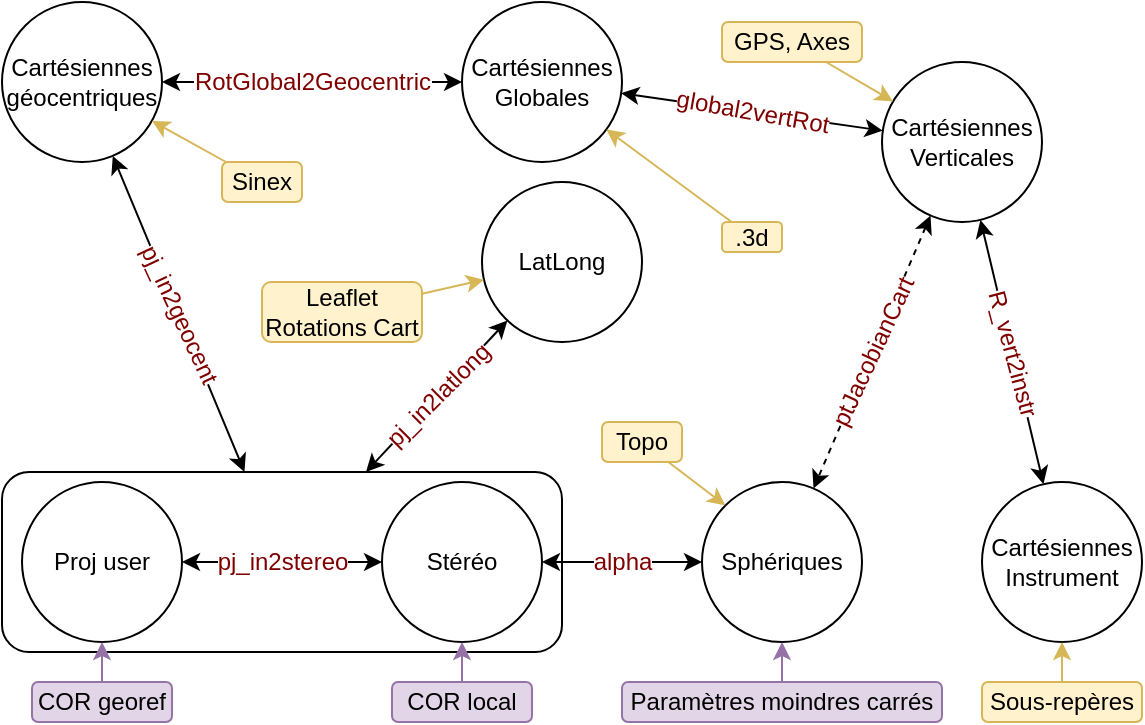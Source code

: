 <mxfile version="20.8.13" type="device"><diagram id="D7F1SAYJZiL9I4XnLufC" name="Page-1"><mxGraphModel dx="1728" dy="894" grid="1" gridSize="10" guides="1" tooltips="1" connect="1" arrows="1" fold="1" page="1" pageScale="1" pageWidth="1100" pageHeight="850" math="0" shadow="0"><root><mxCell id="0"/><mxCell id="1" parent="0"/><mxCell id="nfvefG61zvWexgXLSfSI-121" value="" style="rounded=1;whiteSpace=wrap;html=1;labelBackgroundColor=default;fontSize=12;fontColor=#000000;gradientColor=#ffffff;gradientDirection=west;" parent="1" vertex="1"><mxGeometry x="80" y="375" width="280" height="90" as="geometry"/></mxCell><mxCell id="nfvefG61zvWexgXLSfSI-6" value="Sphériques" style="ellipse;whiteSpace=wrap;html=1;gradientDirection=west;" parent="1" vertex="1"><mxGeometry x="430" y="380" width="80" height="80" as="geometry"/></mxCell><mxCell id="nfvefG61zvWexgXLSfSI-7" value="&lt;div&gt;Stéréo&lt;/div&gt;" style="ellipse;whiteSpace=wrap;html=1;" parent="1" vertex="1"><mxGeometry x="270" y="380" width="80" height="80" as="geometry"/></mxCell><mxCell id="nfvefG61zvWexgXLSfSI-16" value="Proj user" style="ellipse;whiteSpace=wrap;html=1;" parent="1" vertex="1"><mxGeometry x="90" y="380" width="80" height="80" as="geometry"/></mxCell><mxCell id="nfvefG61zvWexgXLSfSI-19" value="Cartésiennes&lt;br&gt;Globales" style="ellipse;whiteSpace=wrap;html=1;" parent="1" vertex="1"><mxGeometry x="310" y="140" width="80" height="80" as="geometry"/></mxCell><mxCell id="nfvefG61zvWexgXLSfSI-20" value="Cartésiennes&lt;br&gt;géocentriques" style="ellipse;whiteSpace=wrap;html=1;" parent="1" vertex="1"><mxGeometry x="80" y="140" width="80" height="80" as="geometry"/></mxCell><mxCell id="nfvefG61zvWexgXLSfSI-23" value="Cartésiennes&lt;div&gt;Verticales&lt;/div&gt;" style="ellipse;whiteSpace=wrap;html=1;" parent="1" vertex="1"><mxGeometry x="520" y="170" width="80" height="80" as="geometry"/></mxCell><mxCell id="nfvefG61zvWexgXLSfSI-24" value="LatLong" style="ellipse;whiteSpace=wrap;html=1;" parent="1" vertex="1"><mxGeometry x="320" y="230" width="80" height="80" as="geometry"/></mxCell><mxCell id="nfvefG61zvWexgXLSfSI-25" value="Cartésiennes&lt;div&gt;Instrument&lt;br&gt;&lt;/div&gt;" style="ellipse;whiteSpace=wrap;html=1;" parent="1" vertex="1"><mxGeometry x="570" y="380" width="80" height="80" as="geometry"/></mxCell><mxCell id="nfvefG61zvWexgXLSfSI-44" value="COR local" style="rounded=1;whiteSpace=wrap;html=1;fillColor=#e1d5e7;strokeColor=#9673a6;" parent="1" vertex="1"><mxGeometry x="275" y="480" width="70" height="20" as="geometry"/></mxCell><mxCell id="nfvefG61zvWexgXLSfSI-42" value="COR georef" style="rounded=1;whiteSpace=wrap;html=1;fillColor=#e1d5e7;strokeColor=#9673a6;" parent="1" vertex="1"><mxGeometry x="95" y="480" width="70" height="20" as="geometry"/></mxCell><mxCell id="nfvefG61zvWexgXLSfSI-46" value="" style="endArrow=classic;html=1;rounded=0;fillColor=#e1d5e7;strokeColor=#9673a6;" parent="1" source="nfvefG61zvWexgXLSfSI-42" target="nfvefG61zvWexgXLSfSI-16" edge="1"><mxGeometry width="50" height="50" relative="1" as="geometry"><mxPoint x="440" y="490" as="sourcePoint"/><mxPoint x="490" y="440" as="targetPoint"/></mxGeometry></mxCell><mxCell id="nfvefG61zvWexgXLSfSI-47" value="" style="endArrow=classic;html=1;rounded=0;fillColor=#e1d5e7;strokeColor=#9673a6;" parent="1" source="nfvefG61zvWexgXLSfSI-44" target="nfvefG61zvWexgXLSfSI-7" edge="1"><mxGeometry width="50" height="50" relative="1" as="geometry"><mxPoint x="130" y="380" as="sourcePoint"/><mxPoint x="300" y="380" as="targetPoint"/></mxGeometry></mxCell><mxCell id="nfvefG61zvWexgXLSfSI-48" value="Paramètres moindres carrés" style="rounded=1;whiteSpace=wrap;html=1;fillColor=#e1d5e7;strokeColor=#9673a6;" parent="1" vertex="1"><mxGeometry x="390" y="480" width="160" height="20" as="geometry"/></mxCell><mxCell id="nfvefG61zvWexgXLSfSI-49" value="" style="endArrow=classic;html=1;rounded=0;fillColor=#e1d5e7;strokeColor=#9673a6;" parent="1" source="nfvefG61zvWexgXLSfSI-48" target="nfvefG61zvWexgXLSfSI-6" edge="1"><mxGeometry width="50" height="50" relative="1" as="geometry"><mxPoint x="870" y="690" as="sourcePoint"/><mxPoint x="564.925" y="588.835" as="targetPoint"/></mxGeometry></mxCell><mxCell id="nfvefG61zvWexgXLSfSI-74" value="&lt;div&gt;Leaflet&lt;/div&gt;Rotations Cart" style="rounded=1;whiteSpace=wrap;html=1;fillColor=#fff2cc;strokeColor=#d6b656;" parent="1" vertex="1"><mxGeometry x="210" y="280" width="80" height="30" as="geometry"/></mxCell><mxCell id="nfvefG61zvWexgXLSfSI-75" value="" style="endArrow=classic;html=1;rounded=0;fillColor=#fff2cc;strokeColor=#d6b656;" parent="1" source="nfvefG61zvWexgXLSfSI-74" target="nfvefG61zvWexgXLSfSI-24" edge="1"><mxGeometry width="50" height="50" relative="1" as="geometry"><mxPoint x="330" y="170" as="sourcePoint"/><mxPoint x="60" y="140" as="targetPoint"/></mxGeometry></mxCell><mxCell id="nfvefG61zvWexgXLSfSI-80" value="Sinex" style="rounded=1;whiteSpace=wrap;html=1;fillColor=#fff2cc;strokeColor=#d6b656;" parent="1" vertex="1"><mxGeometry x="190" y="220" width="40" height="20" as="geometry"/></mxCell><mxCell id="nfvefG61zvWexgXLSfSI-81" value="" style="endArrow=classic;html=1;rounded=0;fillColor=#fff2cc;strokeColor=#d6b656;" parent="1" source="nfvefG61zvWexgXLSfSI-80" target="nfvefG61zvWexgXLSfSI-20" edge="1"><mxGeometry width="50" height="50" relative="1" as="geometry"><mxPoint x="600" y="90" as="sourcePoint"/><mxPoint x="256.855" y="167.376" as="targetPoint"/></mxGeometry></mxCell><mxCell id="nfvefG61zvWexgXLSfSI-82" value="GPS, Axes" style="rounded=1;whiteSpace=wrap;html=1;fillColor=#fff2cc;strokeColor=#d6b656;" parent="1" vertex="1"><mxGeometry x="440" y="150" width="70" height="20" as="geometry"/></mxCell><mxCell id="nfvefG61zvWexgXLSfSI-83" value="" style="endArrow=classic;html=1;rounded=0;fillColor=#fff2cc;strokeColor=#d6b656;" parent="1" source="nfvefG61zvWexgXLSfSI-82" target="nfvefG61zvWexgXLSfSI-23" edge="1"><mxGeometry width="50" height="50" relative="1" as="geometry"><mxPoint x="990" y="180" as="sourcePoint"/><mxPoint x="646.855" y="257.376" as="targetPoint"/></mxGeometry></mxCell><mxCell id="nfvefG61zvWexgXLSfSI-84" value="Topo" style="rounded=1;whiteSpace=wrap;html=1;fillColor=#fff2cc;strokeColor=#d6b656;" parent="1" vertex="1"><mxGeometry x="380" y="350" width="40" height="20" as="geometry"/></mxCell><mxCell id="nfvefG61zvWexgXLSfSI-85" value="" style="endArrow=classic;html=1;rounded=0;fillColor=#fff2cc;strokeColor=#d6b656;entryX=0;entryY=0;entryDx=0;entryDy=0;" parent="1" source="nfvefG61zvWexgXLSfSI-84" target="nfvefG61zvWexgXLSfSI-6" edge="1"><mxGeometry width="50" height="50" relative="1" as="geometry"><mxPoint x="780" y="310" as="sourcePoint"/><mxPoint x="436.855" y="387.376" as="targetPoint"/></mxGeometry></mxCell><mxCell id="nfvefG61zvWexgXLSfSI-86" value="Sous-repères" style="rounded=1;whiteSpace=wrap;html=1;fillColor=#fff2cc;strokeColor=#d6b656;" parent="1" vertex="1"><mxGeometry x="570" y="480" width="80" height="20" as="geometry"/></mxCell><mxCell id="nfvefG61zvWexgXLSfSI-87" value="" style="endArrow=classic;html=1;rounded=0;fillColor=#fff2cc;strokeColor=#d6b656;startArrow=none;" parent="1" source="nfvefG61zvWexgXLSfSI-86" target="nfvefG61zvWexgXLSfSI-25" edge="1"><mxGeometry width="50" height="50" relative="1" as="geometry"><mxPoint x="1050" y="430" as="sourcePoint"/><mxPoint x="706.855" y="507.376" as="targetPoint"/></mxGeometry></mxCell><mxCell id="nfvefG61zvWexgXLSfSI-88" value=".3d" style="rounded=1;whiteSpace=wrap;html=1;fillColor=#fff2cc;strokeColor=#d6b656;" parent="1" vertex="1"><mxGeometry x="440" y="250" width="30" height="15" as="geometry"/></mxCell><mxCell id="nfvefG61zvWexgXLSfSI-89" value="" style="endArrow=classic;html=1;rounded=0;fillColor=#fff2cc;strokeColor=#d6b656;" parent="1" source="nfvefG61zvWexgXLSfSI-88" target="nfvefG61zvWexgXLSfSI-19" edge="1"><mxGeometry width="50" height="50" relative="1" as="geometry"><mxPoint x="677.09" y="122.2" as="sourcePoint"/><mxPoint x="382.913" y="229.997" as="targetPoint"/></mxGeometry></mxCell><mxCell id="nfvefG61zvWexgXLSfSI-99" value="" style="endArrow=classic;html=1;rounded=0;labelBackgroundColor=none;fontSize=12;fontColor=#800000;fillColor=default;startArrow=classic;startFill=1;" parent="1" source="nfvefG61zvWexgXLSfSI-121" target="nfvefG61zvWexgXLSfSI-20" edge="1"><mxGeometry relative="1" as="geometry"><mxPoint x="188.758" y="351.765" as="sourcePoint"/><mxPoint x="280" y="210" as="targetPoint"/></mxGeometry></mxCell><mxCell id="nfvefG61zvWexgXLSfSI-100" value="&lt;span style=&quot;background-color: rgb(255 , 255 , 255)&quot;&gt;&lt;span style=&quot;color: #800000&quot;&gt;pj_in2geocent&lt;/span&gt;&lt;/span&gt;" style="edgeLabel;resizable=0;html=1;align=center;verticalAlign=middle;labelBackgroundColor=none;fontSize=12;fontColor=#800000;rotation=65;" parent="nfvefG61zvWexgXLSfSI-99" connectable="0" vertex="1"><mxGeometry relative="1" as="geometry"/></mxCell><mxCell id="nfvefG61zvWexgXLSfSI-101" value="" style="endArrow=classic;html=1;rounded=0;labelBackgroundColor=none;fontSize=12;fontColor=#800000;fillColor=default;startArrow=classic;startFill=1;" parent="1" source="nfvefG61zvWexgXLSfSI-121" target="nfvefG61zvWexgXLSfSI-24" edge="1"><mxGeometry relative="1" as="geometry"><mxPoint x="224.2" y="350.98" as="sourcePoint"/><mxPoint x="89.477" y="168.849" as="targetPoint"/></mxGeometry></mxCell><mxCell id="nfvefG61zvWexgXLSfSI-102" value="&lt;span style=&quot;color: #800000&quot;&gt;pj_in2latlong&lt;/span&gt;" style="edgeLabel;resizable=0;html=1;align=center;verticalAlign=middle;labelBackgroundColor=default;fontSize=12;fontColor=#800000;rotation=-45;" parent="nfvefG61zvWexgXLSfSI-101" connectable="0" vertex="1"><mxGeometry relative="1" as="geometry"/></mxCell><mxCell id="nfvefG61zvWexgXLSfSI-103" value="" style="endArrow=classic;html=1;rounded=0;labelBackgroundColor=none;fontSize=12;fontColor=#800000;fillColor=default;startArrow=classic;startFill=1;" parent="1" source="nfvefG61zvWexgXLSfSI-20" target="nfvefG61zvWexgXLSfSI-19" edge="1"><mxGeometry relative="1" as="geometry"><mxPoint x="730.002" y="247.502" as="sourcePoint"/><mxPoint x="870" y="140" as="targetPoint"/></mxGeometry></mxCell><mxCell id="nfvefG61zvWexgXLSfSI-104" value="&lt;span style=&quot;color: #800000&quot;&gt;RotGlobal2Geocentric&lt;/span&gt;" style="edgeLabel;resizable=0;html=1;align=center;verticalAlign=middle;labelBackgroundColor=default;fontSize=12;fontColor=#800000;rotation=0;" parent="nfvefG61zvWexgXLSfSI-103" connectable="0" vertex="1"><mxGeometry relative="1" as="geometry"/></mxCell><mxCell id="nfvefG61zvWexgXLSfSI-105" value="" style="endArrow=classic;html=1;rounded=0;labelBackgroundColor=none;fontSize=12;fontColor=#800000;fillColor=default;startArrow=classic;startFill=1;" parent="1" source="nfvefG61zvWexgXLSfSI-19" target="nfvefG61zvWexgXLSfSI-23" edge="1"><mxGeometry relative="1" as="geometry"><mxPoint x="515.262" y="191.152" as="sourcePoint"/><mxPoint x="544.737" y="49.999" as="targetPoint"/></mxGeometry></mxCell><mxCell id="nfvefG61zvWexgXLSfSI-106" value="&lt;font color=&quot;#800000&quot;&gt;global2vertRot&lt;/font&gt;" style="edgeLabel;resizable=0;html=1;align=center;verticalAlign=middle;labelBackgroundColor=default;fontSize=12;fontColor=#800000;rotation=10;" parent="nfvefG61zvWexgXLSfSI-105" connectable="0" vertex="1"><mxGeometry relative="1" as="geometry"/></mxCell><mxCell id="nfvefG61zvWexgXLSfSI-109" value="" style="endArrow=classic;html=1;rounded=0;labelBackgroundColor=none;fontSize=12;fontColor=#800000;fillColor=default;startArrow=classic;startFill=1;" parent="1" source="nfvefG61zvWexgXLSfSI-7" target="nfvefG61zvWexgXLSfSI-6" edge="1"><mxGeometry relative="1" as="geometry"><mxPoint x="360.522" y="591.152" as="sourcePoint"/><mxPoint x="389.997" y="449.999" as="targetPoint"/></mxGeometry></mxCell><mxCell id="nfvefG61zvWexgXLSfSI-110" value="alpha" style="edgeLabel;resizable=0;html=1;align=center;verticalAlign=middle;labelBackgroundColor=default;fontSize=12;fontColor=#800000;rotation=0;" parent="nfvefG61zvWexgXLSfSI-109" connectable="0" vertex="1"><mxGeometry relative="1" as="geometry"/></mxCell><mxCell id="nfvefG61zvWexgXLSfSI-111" value="" style="endArrow=classic;html=1;rounded=0;labelBackgroundColor=none;fontSize=12;fontColor=#800000;fillColor=default;startArrow=classic;startFill=1;" parent="1" source="nfvefG61zvWexgXLSfSI-16" target="nfvefG61zvWexgXLSfSI-7" edge="1"><mxGeometry relative="1" as="geometry"><mxPoint x="210.002" y="580.572" as="sourcePoint"/><mxPoint x="239.477" y="439.419" as="targetPoint"/></mxGeometry></mxCell><mxCell id="nfvefG61zvWexgXLSfSI-112" value="&lt;span style=&quot;color: #800000&quot;&gt;pj_in2stereo&lt;/span&gt;" style="edgeLabel;resizable=0;html=1;align=center;verticalAlign=middle;labelBackgroundColor=default;fontSize=12;fontColor=#800000;rotation=0;" parent="nfvefG61zvWexgXLSfSI-111" connectable="0" vertex="1"><mxGeometry relative="1" as="geometry"/></mxCell><mxCell id="nfvefG61zvWexgXLSfSI-113" value="" style="endArrow=classic;html=1;rounded=0;labelBackgroundColor=none;fontSize=12;fontColor=#800000;fillColor=default;startArrow=classic;startFill=1;" parent="1" source="nfvefG61zvWexgXLSfSI-23" target="nfvefG61zvWexgXLSfSI-25" edge="1"><mxGeometry relative="1" as="geometry"><mxPoint x="750.002" y="371.152" as="sourcePoint"/><mxPoint x="779.477" y="229.999" as="targetPoint"/></mxGeometry></mxCell><mxCell id="nfvefG61zvWexgXLSfSI-114" value="&lt;span style=&quot;&quot;&gt;&lt;span style=&quot;color: #800000&quot;&gt;R_vert2instr&lt;/span&gt;&lt;/span&gt;" style="edgeLabel;resizable=0;html=1;align=center;verticalAlign=middle;labelBackgroundColor=default;fontSize=12;fontColor=#800000;rotation=75;" parent="nfvefG61zvWexgXLSfSI-113" connectable="0" vertex="1"><mxGeometry relative="1" as="geometry"/></mxCell><mxCell id="nfvefG61zvWexgXLSfSI-116" value="" style="endArrow=classic;html=1;rounded=0;labelBackgroundColor=none;fontSize=12;fontColor=#800000;fillColor=default;startArrow=classic;startFill=1;dashed=1;" parent="1" source="nfvefG61zvWexgXLSfSI-23" target="nfvefG61zvWexgXLSfSI-6" edge="1"><mxGeometry relative="1" as="geometry"><mxPoint x="650.001" y="287.999" as="sourcePoint"/><mxPoint x="494.542" y="390.226" as="targetPoint"/><Array as="points"/></mxGeometry></mxCell><mxCell id="nfvefG61zvWexgXLSfSI-117" value="&lt;font color=&quot;#800000&quot;&gt;&lt;span style=&quot;background-color: transparent&quot;&gt;ptJacobianCart&lt;/span&gt;&lt;/font&gt;" style="edgeLabel;resizable=0;html=1;align=center;verticalAlign=middle;labelBackgroundColor=default;fontSize=12;fontColor=#800000;rotation=-65;" parent="nfvefG61zvWexgXLSfSI-116" connectable="0" vertex="1"><mxGeometry relative="1" as="geometry"><mxPoint as="offset"/></mxGeometry></mxCell></root></mxGraphModel></diagram></mxfile>